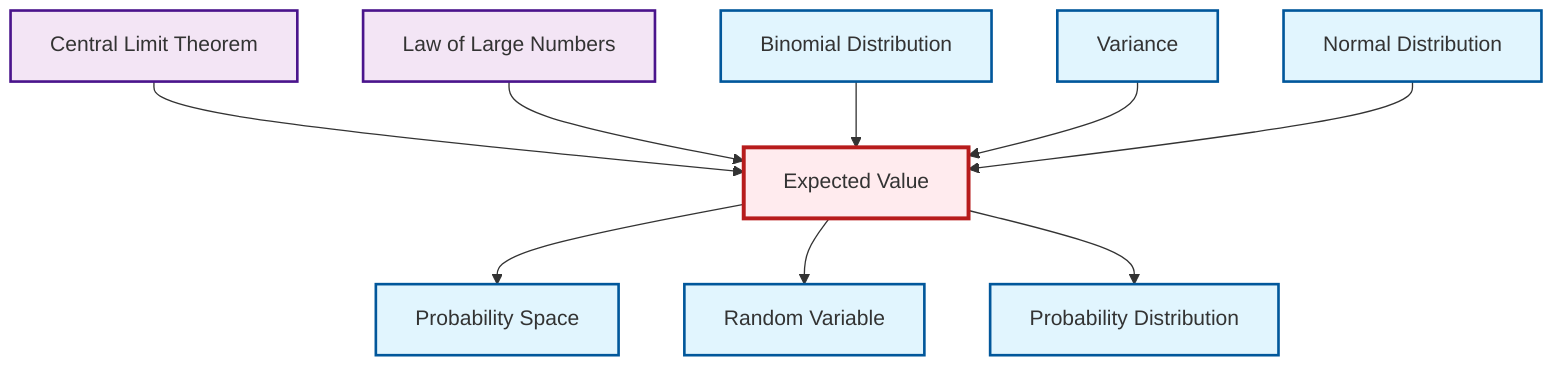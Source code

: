 graph TD
    classDef definition fill:#e1f5fe,stroke:#01579b,stroke-width:2px
    classDef theorem fill:#f3e5f5,stroke:#4a148c,stroke-width:2px
    classDef axiom fill:#fff3e0,stroke:#e65100,stroke-width:2px
    classDef example fill:#e8f5e9,stroke:#1b5e20,stroke-width:2px
    classDef current fill:#ffebee,stroke:#b71c1c,stroke-width:3px
    def-variance["Variance"]:::definition
    thm-central-limit["Central Limit Theorem"]:::theorem
    thm-law-of-large-numbers["Law of Large Numbers"]:::theorem
    def-binomial-distribution["Binomial Distribution"]:::definition
    def-expectation["Expected Value"]:::definition
    def-normal-distribution["Normal Distribution"]:::definition
    def-probability-distribution["Probability Distribution"]:::definition
    def-probability-space["Probability Space"]:::definition
    def-random-variable["Random Variable"]:::definition
    thm-central-limit --> def-expectation
    def-expectation --> def-probability-space
    thm-law-of-large-numbers --> def-expectation
    def-binomial-distribution --> def-expectation
    def-expectation --> def-random-variable
    def-expectation --> def-probability-distribution
    def-variance --> def-expectation
    def-normal-distribution --> def-expectation
    class def-expectation current
